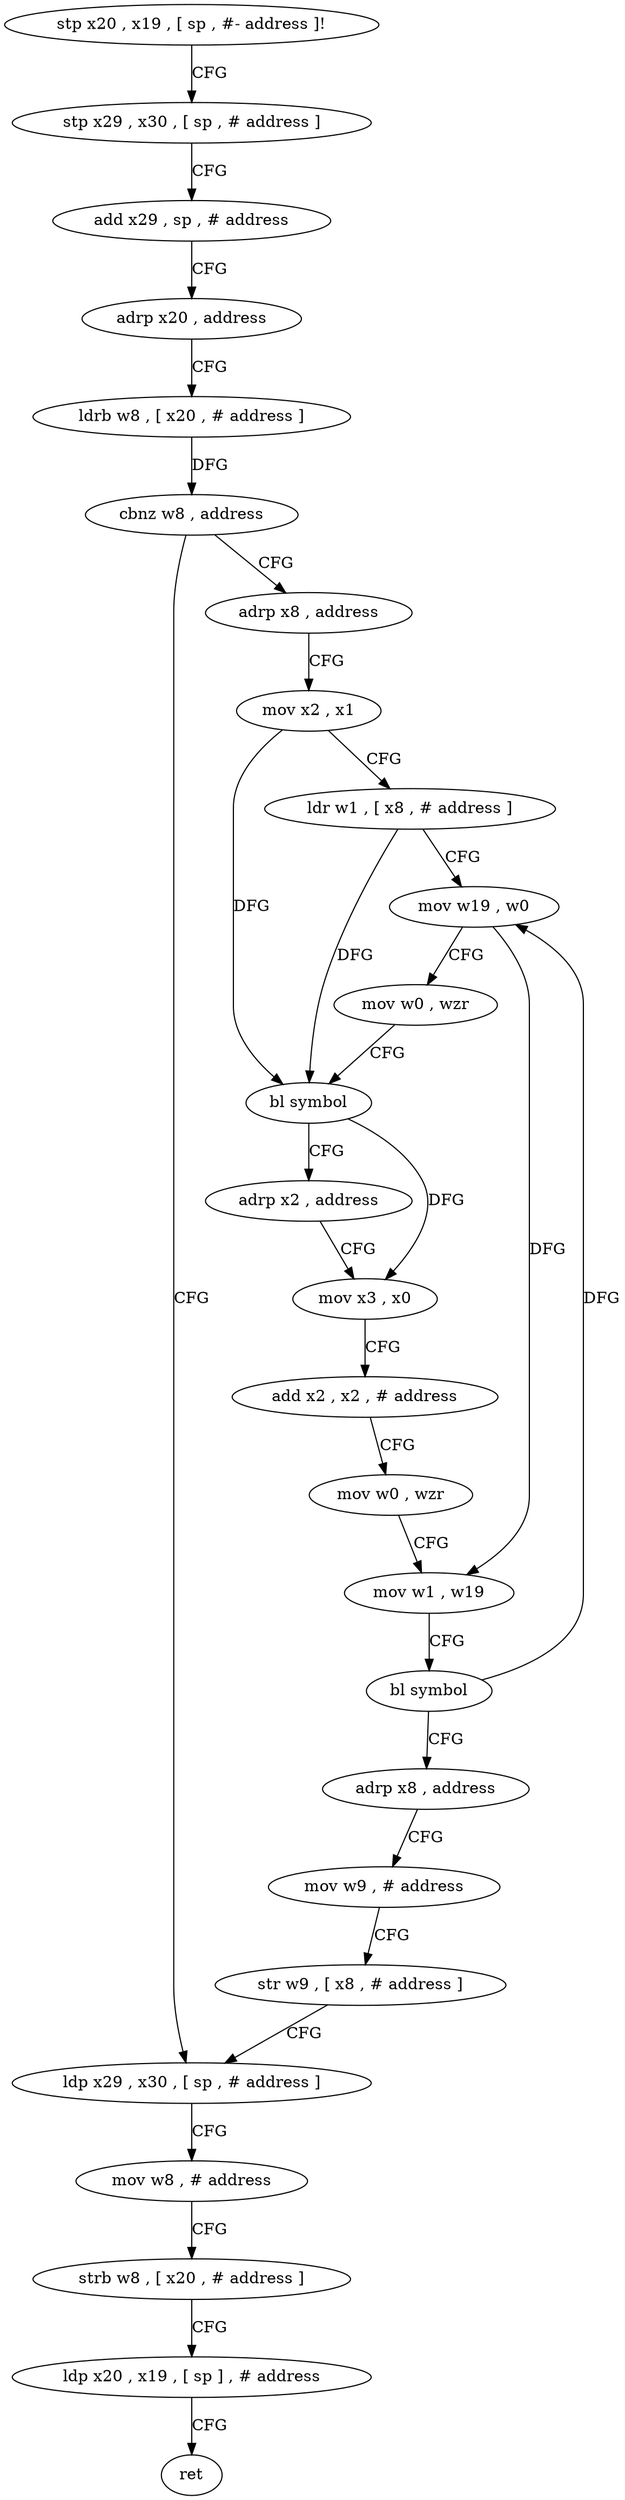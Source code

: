 digraph "func" {
"4230452" [label = "stp x20 , x19 , [ sp , #- address ]!" ]
"4230456" [label = "stp x29 , x30 , [ sp , # address ]" ]
"4230460" [label = "add x29 , sp , # address" ]
"4230464" [label = "adrp x20 , address" ]
"4230468" [label = "ldrb w8 , [ x20 , # address ]" ]
"4230472" [label = "cbnz w8 , address" ]
"4230536" [label = "ldp x29 , x30 , [ sp , # address ]" ]
"4230476" [label = "adrp x8 , address" ]
"4230540" [label = "mov w8 , # address" ]
"4230544" [label = "strb w8 , [ x20 , # address ]" ]
"4230548" [label = "ldp x20 , x19 , [ sp ] , # address" ]
"4230552" [label = "ret" ]
"4230480" [label = "mov x2 , x1" ]
"4230484" [label = "ldr w1 , [ x8 , # address ]" ]
"4230488" [label = "mov w19 , w0" ]
"4230492" [label = "mov w0 , wzr" ]
"4230496" [label = "bl symbol" ]
"4230500" [label = "adrp x2 , address" ]
"4230504" [label = "mov x3 , x0" ]
"4230508" [label = "add x2 , x2 , # address" ]
"4230512" [label = "mov w0 , wzr" ]
"4230516" [label = "mov w1 , w19" ]
"4230520" [label = "bl symbol" ]
"4230524" [label = "adrp x8 , address" ]
"4230528" [label = "mov w9 , # address" ]
"4230532" [label = "str w9 , [ x8 , # address ]" ]
"4230452" -> "4230456" [ label = "CFG" ]
"4230456" -> "4230460" [ label = "CFG" ]
"4230460" -> "4230464" [ label = "CFG" ]
"4230464" -> "4230468" [ label = "CFG" ]
"4230468" -> "4230472" [ label = "DFG" ]
"4230472" -> "4230536" [ label = "CFG" ]
"4230472" -> "4230476" [ label = "CFG" ]
"4230536" -> "4230540" [ label = "CFG" ]
"4230476" -> "4230480" [ label = "CFG" ]
"4230540" -> "4230544" [ label = "CFG" ]
"4230544" -> "4230548" [ label = "CFG" ]
"4230548" -> "4230552" [ label = "CFG" ]
"4230480" -> "4230484" [ label = "CFG" ]
"4230480" -> "4230496" [ label = "DFG" ]
"4230484" -> "4230488" [ label = "CFG" ]
"4230484" -> "4230496" [ label = "DFG" ]
"4230488" -> "4230492" [ label = "CFG" ]
"4230488" -> "4230516" [ label = "DFG" ]
"4230492" -> "4230496" [ label = "CFG" ]
"4230496" -> "4230500" [ label = "CFG" ]
"4230496" -> "4230504" [ label = "DFG" ]
"4230500" -> "4230504" [ label = "CFG" ]
"4230504" -> "4230508" [ label = "CFG" ]
"4230508" -> "4230512" [ label = "CFG" ]
"4230512" -> "4230516" [ label = "CFG" ]
"4230516" -> "4230520" [ label = "CFG" ]
"4230520" -> "4230524" [ label = "CFG" ]
"4230520" -> "4230488" [ label = "DFG" ]
"4230524" -> "4230528" [ label = "CFG" ]
"4230528" -> "4230532" [ label = "CFG" ]
"4230532" -> "4230536" [ label = "CFG" ]
}
